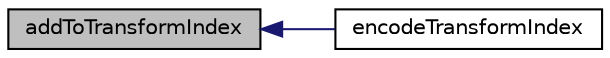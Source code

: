 digraph "addToTransformIndex"
{
  bgcolor="transparent";
  edge [fontname="Helvetica",fontsize="10",labelfontname="Helvetica",labelfontsize="10"];
  node [fontname="Helvetica",fontsize="10",shape=record];
  rankdir="LR";
  Node1 [label="addToTransformIndex",height=0.2,width=0.4,color="black", fillcolor="grey75", style="filled", fontcolor="black"];
  Node1 -> Node2 [dir="back",color="midnightblue",fontsize="10",style="solid",fontname="Helvetica"];
  Node2 [label="encodeTransformIndex",height=0.2,width=0.4,color="black",URL="$a00932.html#aa962b98e3fdb1aea6a74f9dd8e2b585a",tooltip="Generate a transform index from the permutation indices of. "];
}
